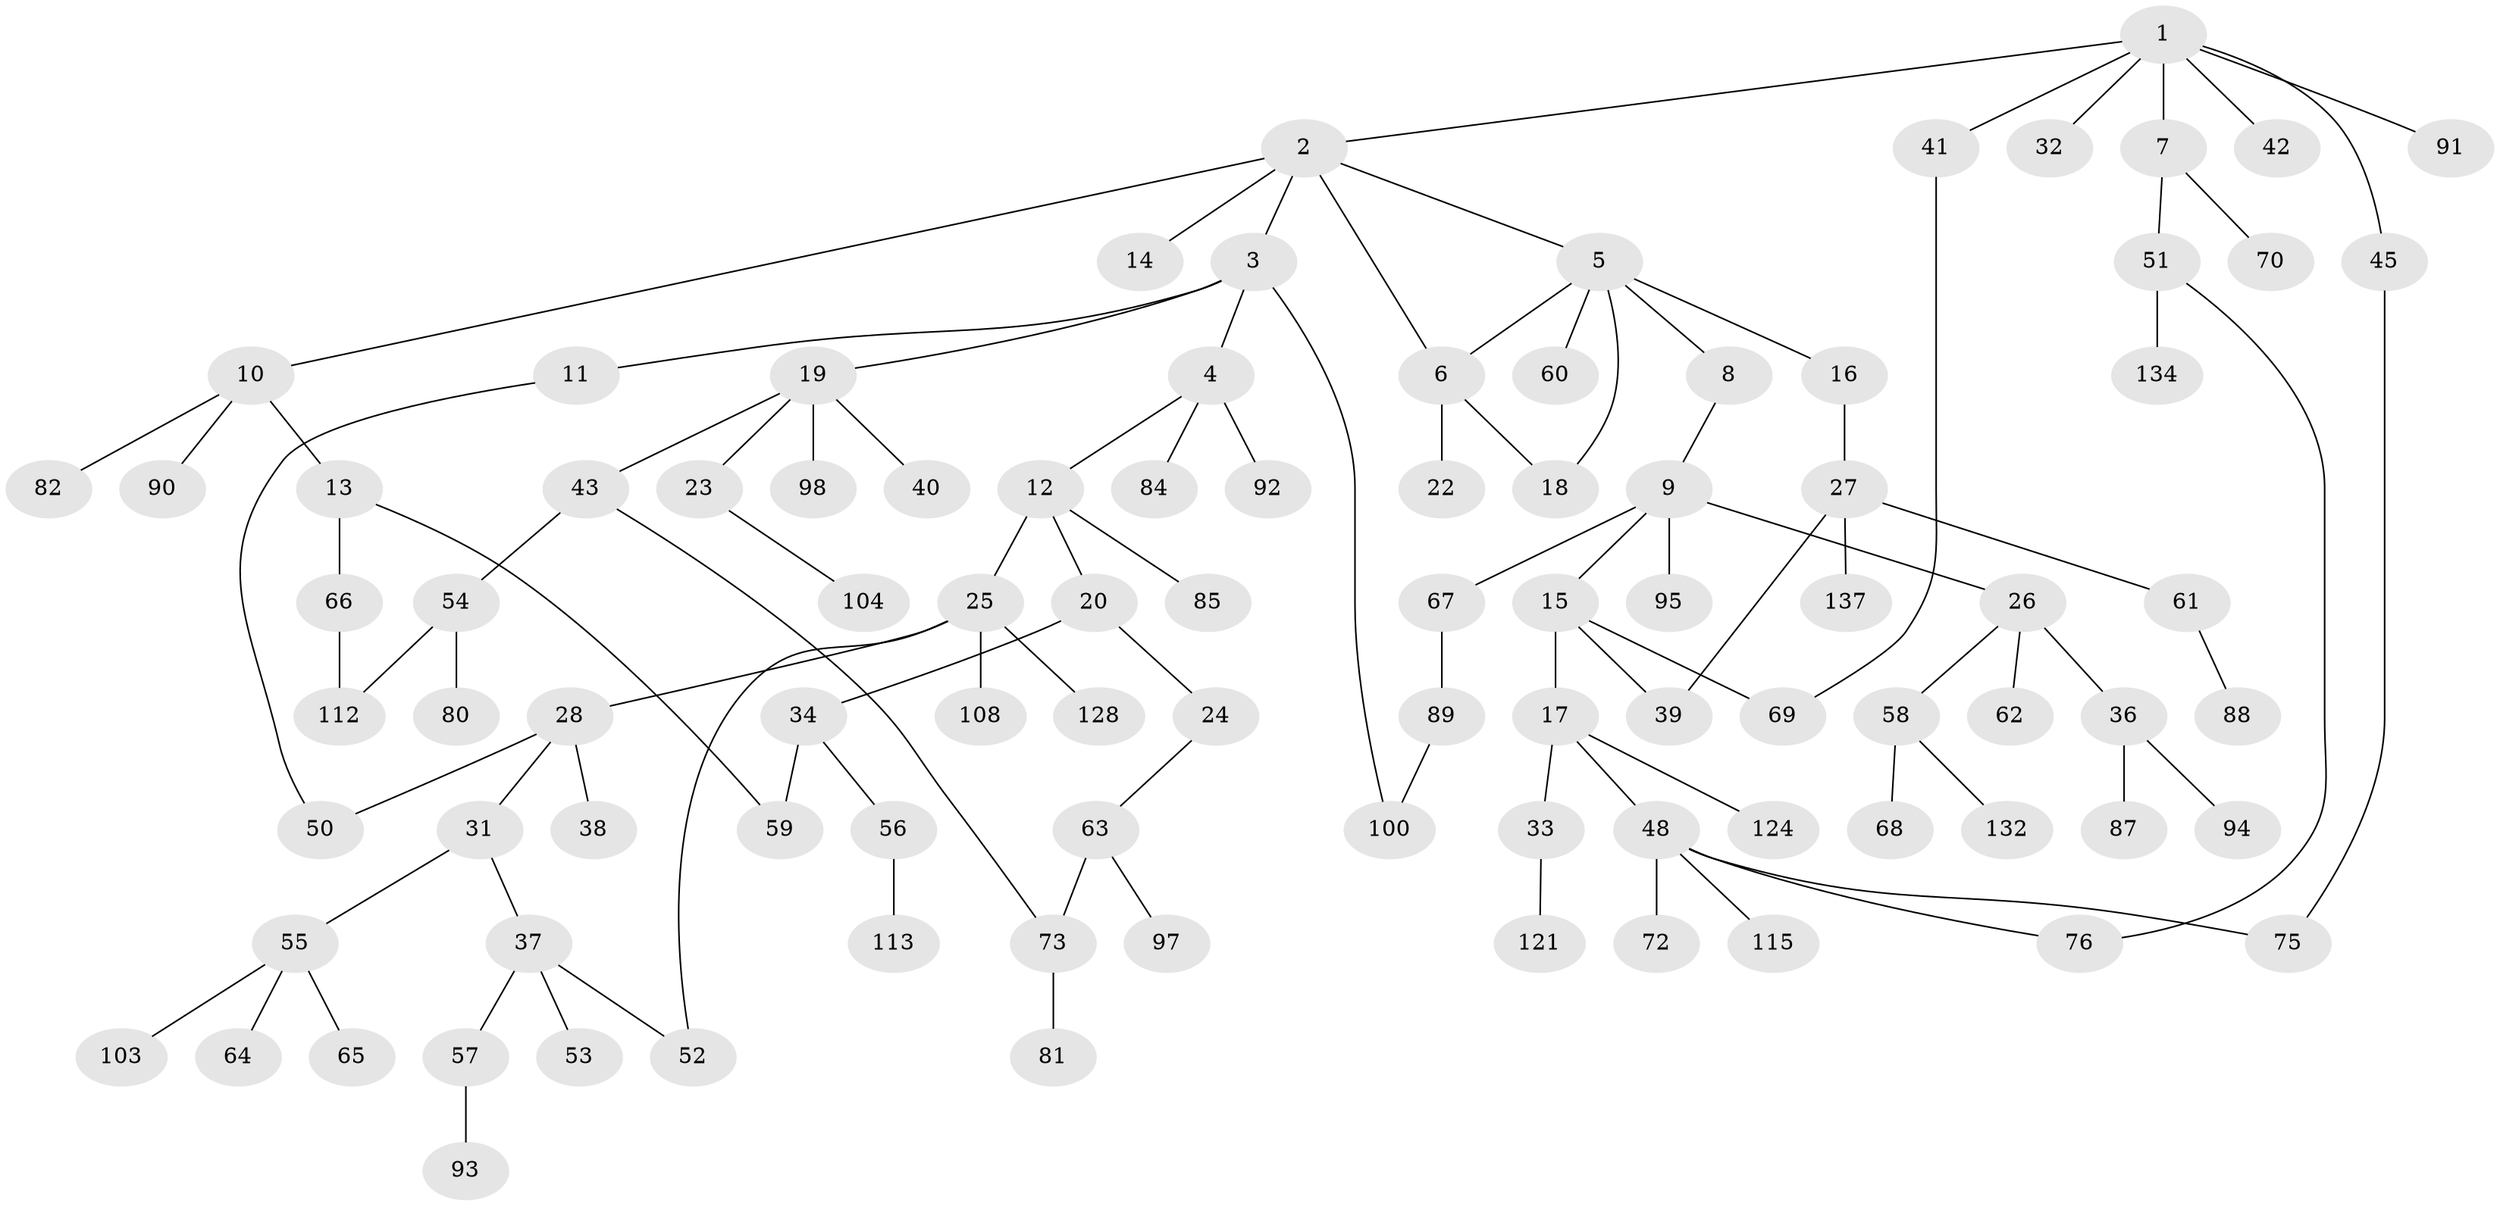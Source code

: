 // original degree distribution, {7: 0.0072992700729927005, 6: 0.014598540145985401, 5: 0.072992700729927, 4: 0.072992700729927, 3: 0.13138686131386862, 2: 0.2846715328467153, 1: 0.41605839416058393}
// Generated by graph-tools (version 1.1) at 2025/16/03/04/25 18:16:56]
// undirected, 95 vertices, 106 edges
graph export_dot {
graph [start="1"]
  node [color=gray90,style=filled];
  1;
  2;
  3;
  4;
  5;
  6 [super="+44"];
  7 [super="+29"];
  8 [super="+101"];
  9;
  10 [super="+74"];
  11 [super="+125+109"];
  12;
  13 [super="+21+133+127"];
  14 [super="+122"];
  15 [super="+123+30"];
  16;
  17 [super="+96"];
  18;
  19;
  20 [super="+86"];
  22 [super="+35"];
  23;
  24;
  25;
  26;
  27 [super="+46"];
  28;
  31;
  32;
  33;
  34;
  36;
  37 [super="+47+106+118"];
  38;
  39;
  40;
  41;
  42;
  43 [super="+107+114"];
  45 [super="+83+99"];
  48 [super="+49"];
  50;
  51;
  52;
  53;
  54;
  55;
  56;
  57;
  58 [super="+79"];
  59;
  60;
  61;
  62;
  63 [super="+77+111"];
  64;
  65;
  66;
  67 [super="+71+105+131+120"];
  68 [super="+130"];
  69;
  70;
  72;
  73 [super="+126"];
  75 [super="+78"];
  76 [super="+117"];
  80;
  81;
  82;
  84 [super="+119"];
  85;
  87;
  88;
  89 [super="+102"];
  90;
  91;
  92;
  93;
  94;
  95;
  97;
  98;
  100 [super="+116"];
  103;
  104;
  108;
  112;
  113;
  115;
  121;
  124 [super="+129"];
  128;
  132;
  134;
  137;
  1 -- 2;
  1 -- 7;
  1 -- 32;
  1 -- 41;
  1 -- 42;
  1 -- 45;
  1 -- 91;
  2 -- 3;
  2 -- 5;
  2 -- 6;
  2 -- 10;
  2 -- 14;
  3 -- 4;
  3 -- 11;
  3 -- 19;
  3 -- 100;
  4 -- 12;
  4 -- 84;
  4 -- 92;
  5 -- 8;
  5 -- 16;
  5 -- 60;
  5 -- 18;
  5 -- 6;
  6 -- 18;
  6 -- 22;
  7 -- 51;
  7 -- 70;
  8 -- 9;
  9 -- 15;
  9 -- 26;
  9 -- 67;
  9 -- 95;
  10 -- 13;
  10 -- 90;
  10 -- 82;
  11 -- 50;
  12 -- 20;
  12 -- 25;
  12 -- 85;
  13 -- 66;
  13 -- 59;
  15 -- 17;
  15 -- 39;
  15 -- 69;
  16 -- 27;
  17 -- 33;
  17 -- 48;
  17 -- 124;
  19 -- 23;
  19 -- 40;
  19 -- 43;
  19 -- 98;
  20 -- 24;
  20 -- 34;
  23 -- 104;
  24 -- 63;
  25 -- 28;
  25 -- 52;
  25 -- 108;
  25 -- 128;
  26 -- 36;
  26 -- 58;
  26 -- 62;
  27 -- 39;
  27 -- 137;
  27 -- 61;
  28 -- 31;
  28 -- 38;
  28 -- 50;
  31 -- 37;
  31 -- 55;
  33 -- 121;
  34 -- 56;
  34 -- 59;
  36 -- 87;
  36 -- 94;
  37 -- 57;
  37 -- 53;
  37 -- 52;
  41 -- 69;
  43 -- 54;
  43 -- 73;
  45 -- 75;
  48 -- 75;
  48 -- 115;
  48 -- 76;
  48 -- 72;
  51 -- 76;
  51 -- 134;
  54 -- 80;
  54 -- 112;
  55 -- 64;
  55 -- 65;
  55 -- 103;
  56 -- 113;
  57 -- 93;
  58 -- 68;
  58 -- 132;
  61 -- 88;
  63 -- 73 [weight=2];
  63 -- 97;
  66 -- 112;
  67 -- 89;
  73 -- 81;
  89 -- 100;
}
